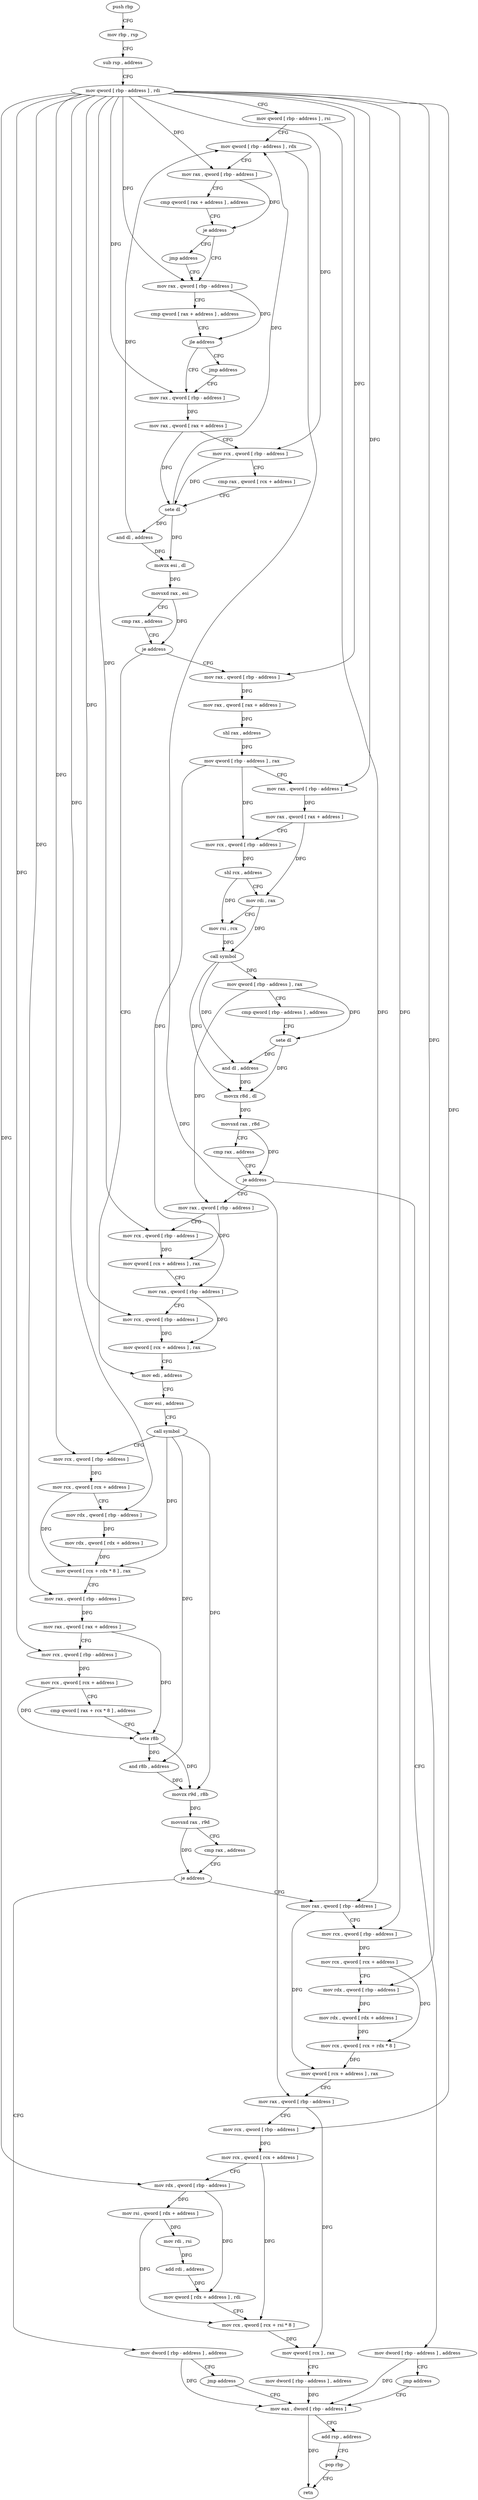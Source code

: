 digraph "func" {
"4294064" [label = "push rbp" ]
"4294065" [label = "mov rbp , rsp" ]
"4294068" [label = "sub rsp , address" ]
"4294072" [label = "mov qword [ rbp - address ] , rdi" ]
"4294076" [label = "mov qword [ rbp - address ] , rsi" ]
"4294080" [label = "mov qword [ rbp - address ] , rdx" ]
"4294084" [label = "mov rax , qword [ rbp - address ]" ]
"4294088" [label = "cmp qword [ rax + address ] , address" ]
"4294096" [label = "je address" ]
"4294107" [label = "mov rax , qword [ rbp - address ]" ]
"4294102" [label = "jmp address" ]
"4294111" [label = "cmp qword [ rax + address ] , address" ]
"4294119" [label = "jle address" ]
"4294130" [label = "mov rax , qword [ rbp - address ]" ]
"4294125" [label = "jmp address" ]
"4294134" [label = "mov rax , qword [ rax + address ]" ]
"4294141" [label = "mov rcx , qword [ rbp - address ]" ]
"4294145" [label = "cmp rax , qword [ rcx + address ]" ]
"4294152" [label = "sete dl" ]
"4294155" [label = "and dl , address" ]
"4294158" [label = "movzx esi , dl" ]
"4294161" [label = "movsxd rax , esi" ]
"4294164" [label = "cmp rax , address" ]
"4294168" [label = "je address" ]
"4294297" [label = "mov edi , address" ]
"4294174" [label = "mov rax , qword [ rbp - address ]" ]
"4294302" [label = "mov esi , address" ]
"4294307" [label = "call symbol" ]
"4294312" [label = "mov rcx , qword [ rbp - address ]" ]
"4294316" [label = "mov rcx , qword [ rcx + address ]" ]
"4294323" [label = "mov rdx , qword [ rbp - address ]" ]
"4294327" [label = "mov rdx , qword [ rdx + address ]" ]
"4294334" [label = "mov qword [ rcx + rdx * 8 ] , rax" ]
"4294338" [label = "mov rax , qword [ rbp - address ]" ]
"4294342" [label = "mov rax , qword [ rax + address ]" ]
"4294349" [label = "mov rcx , qword [ rbp - address ]" ]
"4294353" [label = "mov rcx , qword [ rcx + address ]" ]
"4294360" [label = "cmp qword [ rax + rcx * 8 ] , address" ]
"4294365" [label = "sete r8b" ]
"4294369" [label = "and r8b , address" ]
"4294373" [label = "movzx r9d , r8b" ]
"4294377" [label = "movsxd rax , r9d" ]
"4294380" [label = "cmp rax , address" ]
"4294384" [label = "je address" ]
"4294402" [label = "mov rax , qword [ rbp - address ]" ]
"4294390" [label = "mov dword [ rbp - address ] , address" ]
"4294178" [label = "mov rax , qword [ rax + address ]" ]
"4294185" [label = "shl rax , address" ]
"4294189" [label = "mov qword [ rbp - address ] , rax" ]
"4294193" [label = "mov rax , qword [ rbp - address ]" ]
"4294197" [label = "mov rax , qword [ rax + address ]" ]
"4294204" [label = "mov rcx , qword [ rbp - address ]" ]
"4294208" [label = "shl rcx , address" ]
"4294212" [label = "mov rdi , rax" ]
"4294215" [label = "mov rsi , rcx" ]
"4294218" [label = "call symbol" ]
"4294223" [label = "mov qword [ rbp - address ] , rax" ]
"4294227" [label = "cmp qword [ rbp - address ] , address" ]
"4294232" [label = "sete dl" ]
"4294235" [label = "and dl , address" ]
"4294238" [label = "movzx r8d , dl" ]
"4294242" [label = "movsxd rax , r8d" ]
"4294245" [label = "cmp rax , address" ]
"4294249" [label = "je address" ]
"4294267" [label = "mov rax , qword [ rbp - address ]" ]
"4294255" [label = "mov dword [ rbp - address ] , address" ]
"4294406" [label = "mov rcx , qword [ rbp - address ]" ]
"4294410" [label = "mov rcx , qword [ rcx + address ]" ]
"4294417" [label = "mov rdx , qword [ rbp - address ]" ]
"4294421" [label = "mov rdx , qword [ rdx + address ]" ]
"4294428" [label = "mov rcx , qword [ rcx + rdx * 8 ]" ]
"4294432" [label = "mov qword [ rcx + address ] , rax" ]
"4294436" [label = "mov rax , qword [ rbp - address ]" ]
"4294440" [label = "mov rcx , qword [ rbp - address ]" ]
"4294444" [label = "mov rcx , qword [ rcx + address ]" ]
"4294451" [label = "mov rdx , qword [ rbp - address ]" ]
"4294455" [label = "mov rsi , qword [ rdx + address ]" ]
"4294462" [label = "mov rdi , rsi" ]
"4294465" [label = "add rdi , address" ]
"4294472" [label = "mov qword [ rdx + address ] , rdi" ]
"4294479" [label = "mov rcx , qword [ rcx + rsi * 8 ]" ]
"4294483" [label = "mov qword [ rcx ] , rax" ]
"4294486" [label = "mov dword [ rbp - address ] , address" ]
"4294493" [label = "mov eax , dword [ rbp - address ]" ]
"4294397" [label = "jmp address" ]
"4294271" [label = "mov rcx , qword [ rbp - address ]" ]
"4294275" [label = "mov qword [ rcx + address ] , rax" ]
"4294282" [label = "mov rax , qword [ rbp - address ]" ]
"4294286" [label = "mov rcx , qword [ rbp - address ]" ]
"4294290" [label = "mov qword [ rcx + address ] , rax" ]
"4294262" [label = "jmp address" ]
"4294496" [label = "add rsp , address" ]
"4294500" [label = "pop rbp" ]
"4294501" [label = "retn" ]
"4294064" -> "4294065" [ label = "CFG" ]
"4294065" -> "4294068" [ label = "CFG" ]
"4294068" -> "4294072" [ label = "CFG" ]
"4294072" -> "4294076" [ label = "CFG" ]
"4294072" -> "4294084" [ label = "DFG" ]
"4294072" -> "4294107" [ label = "DFG" ]
"4294072" -> "4294130" [ label = "DFG" ]
"4294072" -> "4294141" [ label = "DFG" ]
"4294072" -> "4294312" [ label = "DFG" ]
"4294072" -> "4294323" [ label = "DFG" ]
"4294072" -> "4294338" [ label = "DFG" ]
"4294072" -> "4294349" [ label = "DFG" ]
"4294072" -> "4294174" [ label = "DFG" ]
"4294072" -> "4294193" [ label = "DFG" ]
"4294072" -> "4294406" [ label = "DFG" ]
"4294072" -> "4294417" [ label = "DFG" ]
"4294072" -> "4294440" [ label = "DFG" ]
"4294072" -> "4294451" [ label = "DFG" ]
"4294072" -> "4294271" [ label = "DFG" ]
"4294072" -> "4294286" [ label = "DFG" ]
"4294076" -> "4294080" [ label = "CFG" ]
"4294076" -> "4294402" [ label = "DFG" ]
"4294080" -> "4294084" [ label = "CFG" ]
"4294080" -> "4294436" [ label = "DFG" ]
"4294084" -> "4294088" [ label = "CFG" ]
"4294084" -> "4294096" [ label = "DFG" ]
"4294088" -> "4294096" [ label = "CFG" ]
"4294096" -> "4294107" [ label = "CFG" ]
"4294096" -> "4294102" [ label = "CFG" ]
"4294107" -> "4294111" [ label = "CFG" ]
"4294107" -> "4294119" [ label = "DFG" ]
"4294102" -> "4294107" [ label = "CFG" ]
"4294111" -> "4294119" [ label = "CFG" ]
"4294119" -> "4294130" [ label = "CFG" ]
"4294119" -> "4294125" [ label = "CFG" ]
"4294130" -> "4294134" [ label = "DFG" ]
"4294125" -> "4294130" [ label = "CFG" ]
"4294134" -> "4294141" [ label = "CFG" ]
"4294134" -> "4294152" [ label = "DFG" ]
"4294141" -> "4294145" [ label = "CFG" ]
"4294141" -> "4294152" [ label = "DFG" ]
"4294145" -> "4294152" [ label = "CFG" ]
"4294152" -> "4294155" [ label = "DFG" ]
"4294152" -> "4294080" [ label = "DFG" ]
"4294152" -> "4294158" [ label = "DFG" ]
"4294155" -> "4294158" [ label = "DFG" ]
"4294155" -> "4294080" [ label = "DFG" ]
"4294158" -> "4294161" [ label = "DFG" ]
"4294161" -> "4294164" [ label = "CFG" ]
"4294161" -> "4294168" [ label = "DFG" ]
"4294164" -> "4294168" [ label = "CFG" ]
"4294168" -> "4294297" [ label = "CFG" ]
"4294168" -> "4294174" [ label = "CFG" ]
"4294297" -> "4294302" [ label = "CFG" ]
"4294174" -> "4294178" [ label = "DFG" ]
"4294302" -> "4294307" [ label = "CFG" ]
"4294307" -> "4294312" [ label = "CFG" ]
"4294307" -> "4294334" [ label = "DFG" ]
"4294307" -> "4294369" [ label = "DFG" ]
"4294307" -> "4294373" [ label = "DFG" ]
"4294312" -> "4294316" [ label = "DFG" ]
"4294316" -> "4294323" [ label = "CFG" ]
"4294316" -> "4294334" [ label = "DFG" ]
"4294323" -> "4294327" [ label = "DFG" ]
"4294327" -> "4294334" [ label = "DFG" ]
"4294334" -> "4294338" [ label = "CFG" ]
"4294338" -> "4294342" [ label = "DFG" ]
"4294342" -> "4294349" [ label = "CFG" ]
"4294342" -> "4294365" [ label = "DFG" ]
"4294349" -> "4294353" [ label = "DFG" ]
"4294353" -> "4294360" [ label = "CFG" ]
"4294353" -> "4294365" [ label = "DFG" ]
"4294360" -> "4294365" [ label = "CFG" ]
"4294365" -> "4294369" [ label = "DFG" ]
"4294365" -> "4294373" [ label = "DFG" ]
"4294369" -> "4294373" [ label = "DFG" ]
"4294373" -> "4294377" [ label = "DFG" ]
"4294377" -> "4294380" [ label = "CFG" ]
"4294377" -> "4294384" [ label = "DFG" ]
"4294380" -> "4294384" [ label = "CFG" ]
"4294384" -> "4294402" [ label = "CFG" ]
"4294384" -> "4294390" [ label = "CFG" ]
"4294402" -> "4294406" [ label = "CFG" ]
"4294402" -> "4294432" [ label = "DFG" ]
"4294390" -> "4294397" [ label = "CFG" ]
"4294390" -> "4294493" [ label = "DFG" ]
"4294178" -> "4294185" [ label = "DFG" ]
"4294185" -> "4294189" [ label = "DFG" ]
"4294189" -> "4294193" [ label = "CFG" ]
"4294189" -> "4294204" [ label = "DFG" ]
"4294189" -> "4294282" [ label = "DFG" ]
"4294193" -> "4294197" [ label = "DFG" ]
"4294197" -> "4294204" [ label = "CFG" ]
"4294197" -> "4294212" [ label = "DFG" ]
"4294204" -> "4294208" [ label = "DFG" ]
"4294208" -> "4294212" [ label = "CFG" ]
"4294208" -> "4294215" [ label = "DFG" ]
"4294212" -> "4294215" [ label = "CFG" ]
"4294212" -> "4294218" [ label = "DFG" ]
"4294215" -> "4294218" [ label = "DFG" ]
"4294218" -> "4294223" [ label = "DFG" ]
"4294218" -> "4294235" [ label = "DFG" ]
"4294218" -> "4294238" [ label = "DFG" ]
"4294223" -> "4294227" [ label = "CFG" ]
"4294223" -> "4294232" [ label = "DFG" ]
"4294223" -> "4294267" [ label = "DFG" ]
"4294227" -> "4294232" [ label = "CFG" ]
"4294232" -> "4294235" [ label = "DFG" ]
"4294232" -> "4294238" [ label = "DFG" ]
"4294235" -> "4294238" [ label = "DFG" ]
"4294238" -> "4294242" [ label = "DFG" ]
"4294242" -> "4294245" [ label = "CFG" ]
"4294242" -> "4294249" [ label = "DFG" ]
"4294245" -> "4294249" [ label = "CFG" ]
"4294249" -> "4294267" [ label = "CFG" ]
"4294249" -> "4294255" [ label = "CFG" ]
"4294267" -> "4294271" [ label = "CFG" ]
"4294267" -> "4294275" [ label = "DFG" ]
"4294255" -> "4294262" [ label = "CFG" ]
"4294255" -> "4294493" [ label = "DFG" ]
"4294406" -> "4294410" [ label = "DFG" ]
"4294410" -> "4294417" [ label = "CFG" ]
"4294410" -> "4294428" [ label = "DFG" ]
"4294417" -> "4294421" [ label = "DFG" ]
"4294421" -> "4294428" [ label = "DFG" ]
"4294428" -> "4294432" [ label = "DFG" ]
"4294432" -> "4294436" [ label = "CFG" ]
"4294436" -> "4294440" [ label = "CFG" ]
"4294436" -> "4294483" [ label = "DFG" ]
"4294440" -> "4294444" [ label = "DFG" ]
"4294444" -> "4294451" [ label = "CFG" ]
"4294444" -> "4294479" [ label = "DFG" ]
"4294451" -> "4294455" [ label = "DFG" ]
"4294451" -> "4294472" [ label = "DFG" ]
"4294455" -> "4294462" [ label = "DFG" ]
"4294455" -> "4294479" [ label = "DFG" ]
"4294462" -> "4294465" [ label = "DFG" ]
"4294465" -> "4294472" [ label = "DFG" ]
"4294472" -> "4294479" [ label = "CFG" ]
"4294479" -> "4294483" [ label = "DFG" ]
"4294483" -> "4294486" [ label = "CFG" ]
"4294486" -> "4294493" [ label = "DFG" ]
"4294493" -> "4294496" [ label = "CFG" ]
"4294493" -> "4294501" [ label = "DFG" ]
"4294397" -> "4294493" [ label = "CFG" ]
"4294271" -> "4294275" [ label = "DFG" ]
"4294275" -> "4294282" [ label = "CFG" ]
"4294282" -> "4294286" [ label = "CFG" ]
"4294282" -> "4294290" [ label = "DFG" ]
"4294286" -> "4294290" [ label = "DFG" ]
"4294290" -> "4294297" [ label = "CFG" ]
"4294262" -> "4294493" [ label = "CFG" ]
"4294496" -> "4294500" [ label = "CFG" ]
"4294500" -> "4294501" [ label = "CFG" ]
}
